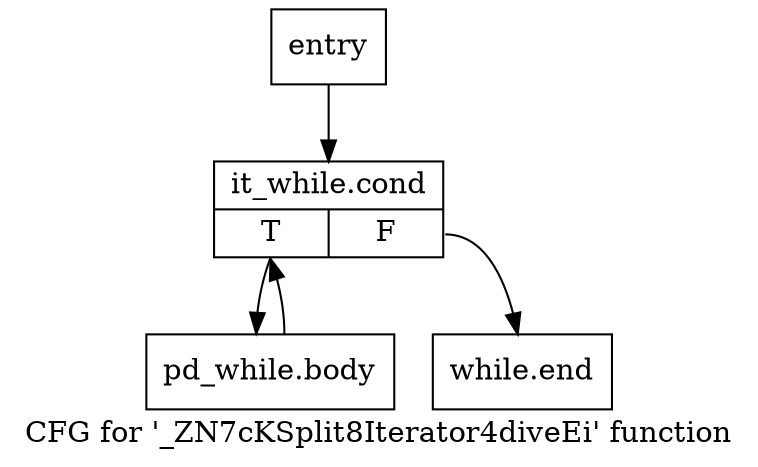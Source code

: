 digraph "CFG for '_ZN7cKSplit8Iterator4diveEi' function" {
	label="CFG for '_ZN7cKSplit8Iterator4diveEi' function";

	Node0x1fda820 [shape=record,label="{entry}"];
	Node0x1fda820 -> Node0x1fda870;
	Node0x1fda870 [shape=record,label="{it_while.cond|{<s0>T|<s1>F}}"];
	Node0x1fda870:s0 -> Node0x1fda8c0;
	Node0x1fda870:s1 -> Node0x1fda910;
	Node0x1fda8c0 [shape=record,label="{pd_while.body}"];
	Node0x1fda8c0 -> Node0x1fda870;
	Node0x1fda910 [shape=record,label="{while.end}"];
}
